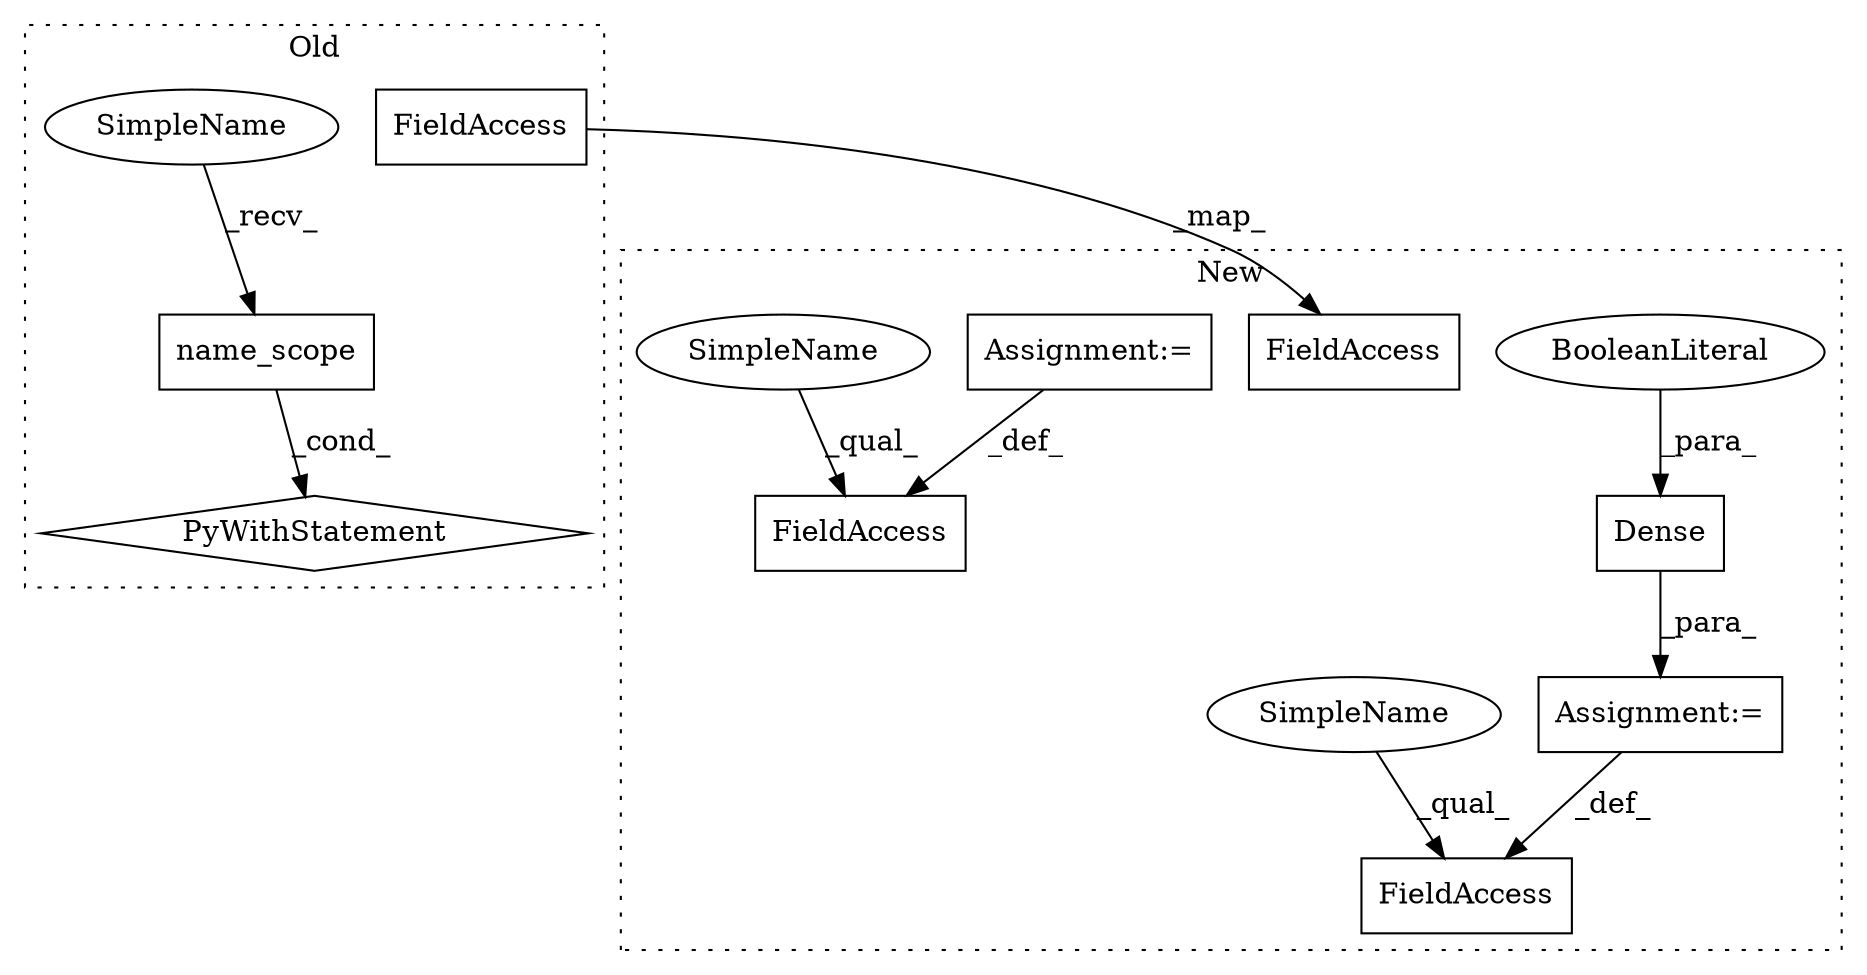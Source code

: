 digraph G {
subgraph cluster0 {
1 [label="name_scope" a="32" s="6480" l="12" shape="box"];
5 [label="PyWithStatement" a="104" s="6465,6492" l="10,2" shape="diamond"];
6 [label="FieldAccess" a="22" s="6740" l="15" shape="box"];
11 [label="SimpleName" a="42" s="6475" l="4" shape="ellipse"];
label = "Old";
style="dotted";
}
subgraph cluster1 {
2 [label="Dense" a="32" s="5932,5985" l="6,1" shape="box"];
3 [label="BooleanLiteral" a="9" s="5944" l="5" shape="ellipse"];
4 [label="FieldAccess" a="22" s="5902" l="26" shape="box"];
7 [label="FieldAccess" a="22" s="5788" l="15" shape="box"];
8 [label="FieldAccess" a="22" s="5256" l="15" shape="box"];
9 [label="Assignment:=" a="7" s="5928" l="1" shape="box"];
10 [label="Assignment:=" a="7" s="5271" l="1" shape="box"];
12 [label="SimpleName" a="42" s="5256" l="4" shape="ellipse"];
13 [label="SimpleName" a="42" s="5902" l="4" shape="ellipse"];
label = "New";
style="dotted";
}
1 -> 5 [label="_cond_"];
2 -> 9 [label="_para_"];
3 -> 2 [label="_para_"];
6 -> 7 [label="_map_"];
9 -> 4 [label="_def_"];
10 -> 8 [label="_def_"];
11 -> 1 [label="_recv_"];
12 -> 8 [label="_qual_"];
13 -> 4 [label="_qual_"];
}